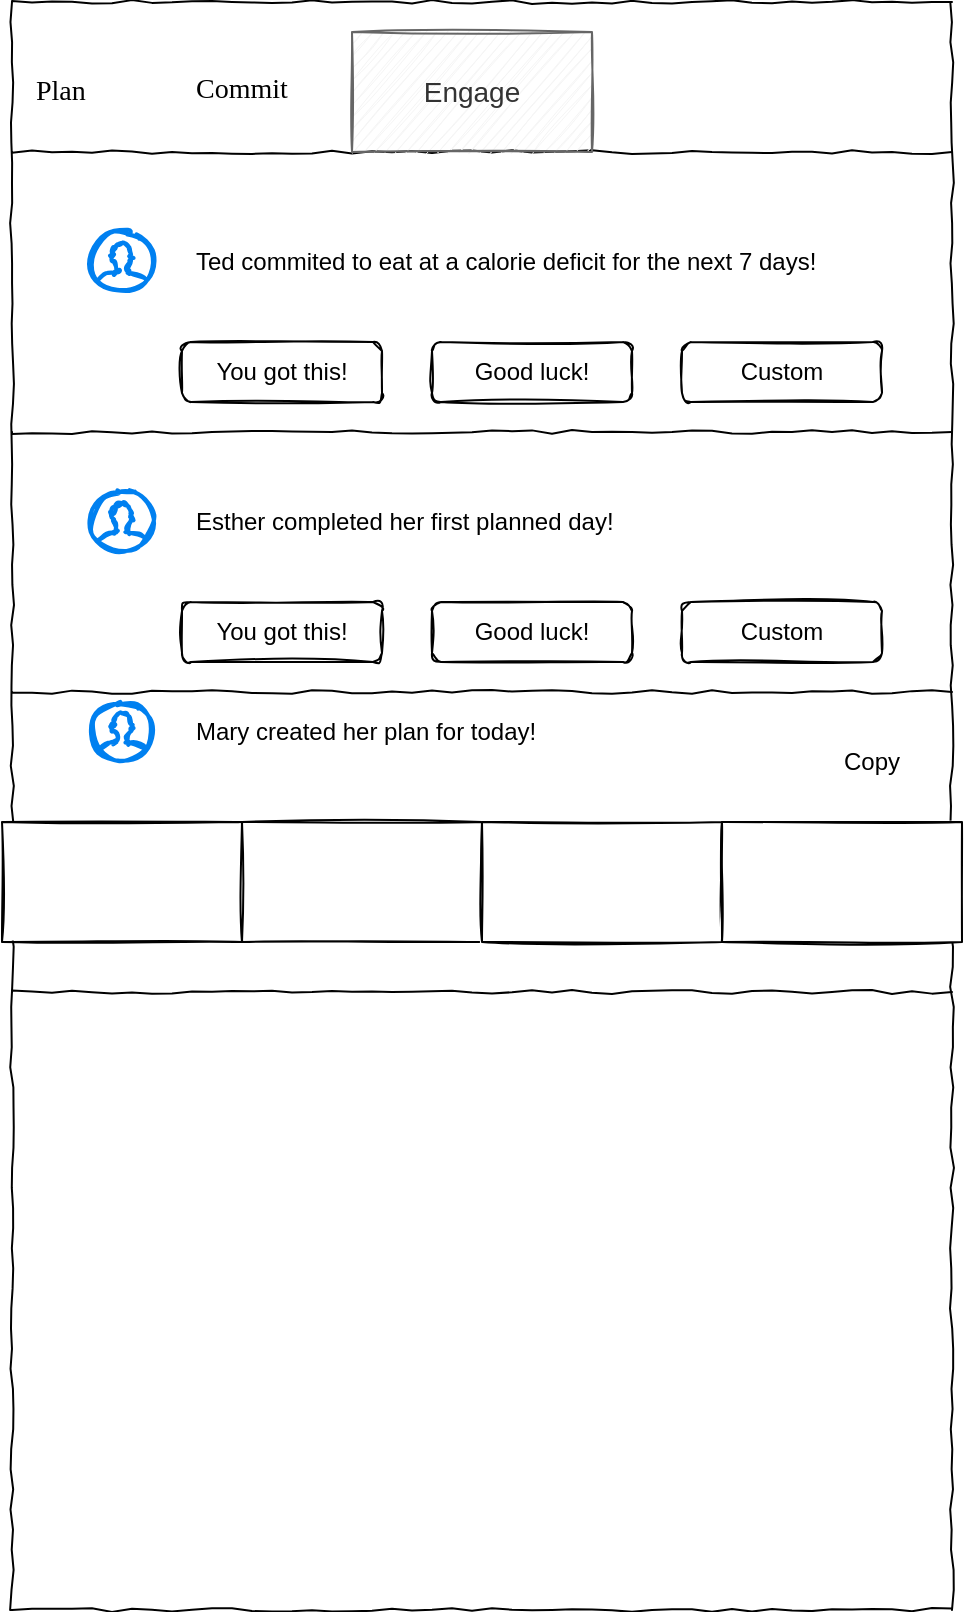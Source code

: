 <mxfile version="14.9.2" type="github">
  <diagram name="Page-1" id="03018318-947c-dd8e-b7a3-06fadd420f32">
    <mxGraphModel dx="1635" dy="902" grid="1" gridSize="10" guides="1" tooltips="1" connect="1" arrows="1" fold="1" page="1" pageScale="1" pageWidth="1100" pageHeight="850" background="none" math="0" shadow="0">
      <root>
        <mxCell id="0" />
        <mxCell id="1" parent="0" />
        <mxCell id="677b7b8949515195-1" value="" style="whiteSpace=wrap;html=1;rounded=0;shadow=0;labelBackgroundColor=none;strokeColor=#000000;strokeWidth=1;fillColor=none;fontFamily=Verdana;fontSize=12;fontColor=#000000;align=center;comic=1;" parent="1" vertex="1">
          <mxGeometry x="350" y="30" width="470" height="804" as="geometry" />
        </mxCell>
        <mxCell id="677b7b8949515195-4" value="Plan" style="text;html=1;points=[];align=left;verticalAlign=middle;spacingTop=-4;fontSize=14;fontFamily=Verdana" parent="1" vertex="1">
          <mxGeometry x="360" y="47" width="60" height="60" as="geometry" />
        </mxCell>
        <mxCell id="677b7b8949515195-9" value="" style="line;strokeWidth=1;html=1;rounded=0;shadow=0;labelBackgroundColor=none;fillColor=none;fontFamily=Verdana;fontSize=14;fontColor=#000000;align=center;comic=1;" parent="1" vertex="1">
          <mxGeometry x="350" y="100" width="470" height="10" as="geometry" />
        </mxCell>
        <mxCell id="Ri4otbQqNxBpemyUNb08-1" value="Commit" style="text;html=1;points=[];align=left;verticalAlign=middle;spacingTop=-4;fontSize=14;fontFamily=Verdana" vertex="1" parent="1">
          <mxGeometry x="440" y="51" width="60" height="50" as="geometry" />
        </mxCell>
        <mxCell id="Ri4otbQqNxBpemyUNb08-3" value="&lt;font style=&quot;font-size: 14px&quot;&gt;Engage&lt;/font&gt;" style="rounded=0;whiteSpace=wrap;html=1;sketch=1;fillColor=#f5f5f5;strokeColor=#666666;fontColor=#333333;" vertex="1" parent="1">
          <mxGeometry x="520" y="45" width="120" height="60" as="geometry" />
        </mxCell>
        <mxCell id="Ri4otbQqNxBpemyUNb08-4" value="" style="shape=image;html=1;verticalAlign=top;verticalLabelPosition=bottom;labelBackgroundColor=#ffffff;imageAspect=0;aspect=fixed;image=https://cdn4.iconfinder.com/data/icons/evil-icons-user-interface/64/menu-128.png;sketch=1;" vertex="1" parent="1">
          <mxGeometry x="760" y="52" width="48" height="48" as="geometry" />
        </mxCell>
        <mxCell id="Ri4otbQqNxBpemyUNb08-6" value="" style="line;strokeWidth=1;html=1;rounded=0;shadow=0;labelBackgroundColor=none;fillColor=none;fontFamily=Verdana;fontSize=14;fontColor=#000000;align=center;comic=1;" vertex="1" parent="1">
          <mxGeometry x="350" y="240" width="470" height="10" as="geometry" />
        </mxCell>
        <mxCell id="Ri4otbQqNxBpemyUNb08-7" value="Ted commited to eat at a calorie deficit for the next 7 days!" style="text;html=1;strokeColor=none;fillColor=none;align=left;verticalAlign=middle;whiteSpace=wrap;rounded=0;sketch=1;" vertex="1" parent="1">
          <mxGeometry x="440" y="110" width="365" height="100" as="geometry" />
        </mxCell>
        <mxCell id="Ri4otbQqNxBpemyUNb08-8" value="" style="shape=image;html=1;verticalAlign=top;verticalLabelPosition=bottom;labelBackgroundColor=#ffffff;imageAspect=0;aspect=fixed;image=https://cdn3.iconfinder.com/data/icons/streamline-icon-set-free-pack/48/Streamline-63-128.png;sketch=1;" vertex="1" parent="1">
          <mxGeometry x="385" y="200" width="30" height="30" as="geometry" />
        </mxCell>
        <mxCell id="Ri4otbQqNxBpemyUNb08-9" value="You got this!" style="rounded=1;whiteSpace=wrap;html=1;sketch=1;verticalAlign=middle;" vertex="1" parent="1">
          <mxGeometry x="435" y="200" width="100" height="30" as="geometry" />
        </mxCell>
        <mxCell id="Ri4otbQqNxBpemyUNb08-10" value="Good luck!" style="rounded=1;whiteSpace=wrap;html=1;sketch=1;verticalAlign=middle;" vertex="1" parent="1">
          <mxGeometry x="560" y="200" width="100" height="30" as="geometry" />
        </mxCell>
        <mxCell id="Ri4otbQqNxBpemyUNb08-11" value="Custom" style="rounded=1;whiteSpace=wrap;html=1;sketch=1;verticalAlign=middle;" vertex="1" parent="1">
          <mxGeometry x="685" y="200" width="100" height="30" as="geometry" />
        </mxCell>
        <mxCell id="Ri4otbQqNxBpemyUNb08-13" value="" style="html=1;verticalLabelPosition=bottom;align=center;labelBackgroundColor=#ffffff;verticalAlign=top;strokeWidth=2;strokeColor=#0080F0;shadow=0;dashed=0;shape=mxgraph.ios7.icons.user;sketch=1;" vertex="1" parent="1">
          <mxGeometry x="390" y="145" width="30" height="30" as="geometry" />
        </mxCell>
        <mxCell id="Ri4otbQqNxBpemyUNb08-14" value="" style="line;strokeWidth=1;html=1;rounded=0;shadow=0;labelBackgroundColor=none;fillColor=none;fontFamily=Verdana;fontSize=14;fontColor=#000000;align=center;comic=1;" vertex="1" parent="1">
          <mxGeometry x="350" y="370" width="470" height="10" as="geometry" />
        </mxCell>
        <mxCell id="Ri4otbQqNxBpemyUNb08-15" value="Esther completed her first planned day!" style="text;html=1;strokeColor=none;fillColor=none;align=left;verticalAlign=middle;whiteSpace=wrap;rounded=0;sketch=1;" vertex="1" parent="1">
          <mxGeometry x="440" y="240" width="365" height="100" as="geometry" />
        </mxCell>
        <mxCell id="Ri4otbQqNxBpemyUNb08-16" value="" style="shape=image;html=1;verticalAlign=top;verticalLabelPosition=bottom;labelBackgroundColor=#ffffff;imageAspect=0;aspect=fixed;image=https://cdn3.iconfinder.com/data/icons/streamline-icon-set-free-pack/48/Streamline-63-128.png;sketch=1;" vertex="1" parent="1">
          <mxGeometry x="385" y="330" width="30" height="30" as="geometry" />
        </mxCell>
        <mxCell id="Ri4otbQqNxBpemyUNb08-17" value="You got this!" style="rounded=1;whiteSpace=wrap;html=1;sketch=1;verticalAlign=middle;" vertex="1" parent="1">
          <mxGeometry x="435" y="330" width="100" height="30" as="geometry" />
        </mxCell>
        <mxCell id="Ri4otbQqNxBpemyUNb08-18" value="Good luck!" style="rounded=1;whiteSpace=wrap;html=1;sketch=1;verticalAlign=middle;" vertex="1" parent="1">
          <mxGeometry x="560" y="330" width="100" height="30" as="geometry" />
        </mxCell>
        <mxCell id="Ri4otbQqNxBpemyUNb08-19" value="Custom" style="rounded=1;whiteSpace=wrap;html=1;sketch=1;verticalAlign=middle;" vertex="1" parent="1">
          <mxGeometry x="685" y="330" width="100" height="30" as="geometry" />
        </mxCell>
        <mxCell id="Ri4otbQqNxBpemyUNb08-20" value="" style="html=1;verticalLabelPosition=bottom;align=center;labelBackgroundColor=#ffffff;verticalAlign=top;strokeWidth=2;strokeColor=#0080F0;shadow=0;dashed=0;shape=mxgraph.ios7.icons.user;sketch=1;" vertex="1" parent="1">
          <mxGeometry x="390" y="275" width="30" height="30" as="geometry" />
        </mxCell>
        <mxCell id="Ri4otbQqNxBpemyUNb08-21" value="" style="line;strokeWidth=1;html=1;rounded=0;shadow=0;labelBackgroundColor=none;fillColor=none;fontFamily=Verdana;fontSize=14;fontColor=#000000;align=center;comic=1;" vertex="1" parent="1">
          <mxGeometry x="350" y="520" width="470" height="10" as="geometry" />
        </mxCell>
        <mxCell id="Ri4otbQqNxBpemyUNb08-22" value="Mary created her plan for today!" style="text;html=1;strokeColor=none;fillColor=none;align=left;verticalAlign=middle;whiteSpace=wrap;rounded=0;sketch=1;" vertex="1" parent="1">
          <mxGeometry x="440" y="370" width="365" height="50" as="geometry" />
        </mxCell>
        <mxCell id="Ri4otbQqNxBpemyUNb08-27" value="" style="html=1;verticalLabelPosition=bottom;align=center;labelBackgroundColor=#ffffff;verticalAlign=top;strokeWidth=2;strokeColor=#0080F0;shadow=0;dashed=0;shape=mxgraph.ios7.icons.user;sketch=1;" vertex="1" parent="1">
          <mxGeometry x="390" y="380" width="30" height="30" as="geometry" />
        </mxCell>
        <mxCell id="Ri4otbQqNxBpemyUNb08-29" value="" style="rounded=0;whiteSpace=wrap;html=1;sketch=1;verticalAlign=middle;" vertex="1" parent="1">
          <mxGeometry x="345" y="440" width="120" height="60" as="geometry" />
        </mxCell>
        <mxCell id="Ri4otbQqNxBpemyUNb08-30" value="" style="rounded=0;whiteSpace=wrap;html=1;sketch=1;verticalAlign=middle;" vertex="1" parent="1">
          <mxGeometry x="465" y="440" width="120" height="60" as="geometry" />
        </mxCell>
        <mxCell id="Ri4otbQqNxBpemyUNb08-31" value="" style="rounded=0;whiteSpace=wrap;html=1;sketch=1;verticalAlign=middle;" vertex="1" parent="1">
          <mxGeometry x="585" y="440" width="120" height="60" as="geometry" />
        </mxCell>
        <mxCell id="Ri4otbQqNxBpemyUNb08-32" value="" style="rounded=0;whiteSpace=wrap;html=1;sketch=1;verticalAlign=middle;" vertex="1" parent="1">
          <mxGeometry x="705" y="440" width="120" height="60" as="geometry" />
        </mxCell>
        <mxCell id="Ri4otbQqNxBpemyUNb08-33" value="Copy" style="text;html=1;strokeColor=none;fillColor=none;align=center;verticalAlign=middle;whiteSpace=wrap;rounded=0;sketch=1;" vertex="1" parent="1">
          <mxGeometry x="760" y="400" width="40" height="20" as="geometry" />
        </mxCell>
        <mxCell id="Ri4otbQqNxBpemyUNb08-34" value="" style="shape=image;html=1;verticalAlign=top;verticalLabelPosition=bottom;labelBackgroundColor=#ffffff;imageAspect=0;aspect=fixed;image=https://cdn3.iconfinder.com/data/icons/streamline-icon-set-free-pack/48/Streamline-63-128.png;sketch=1;" vertex="1" parent="1">
          <mxGeometry x="720" y="395" width="30" height="30" as="geometry" />
        </mxCell>
      </root>
    </mxGraphModel>
  </diagram>
</mxfile>
